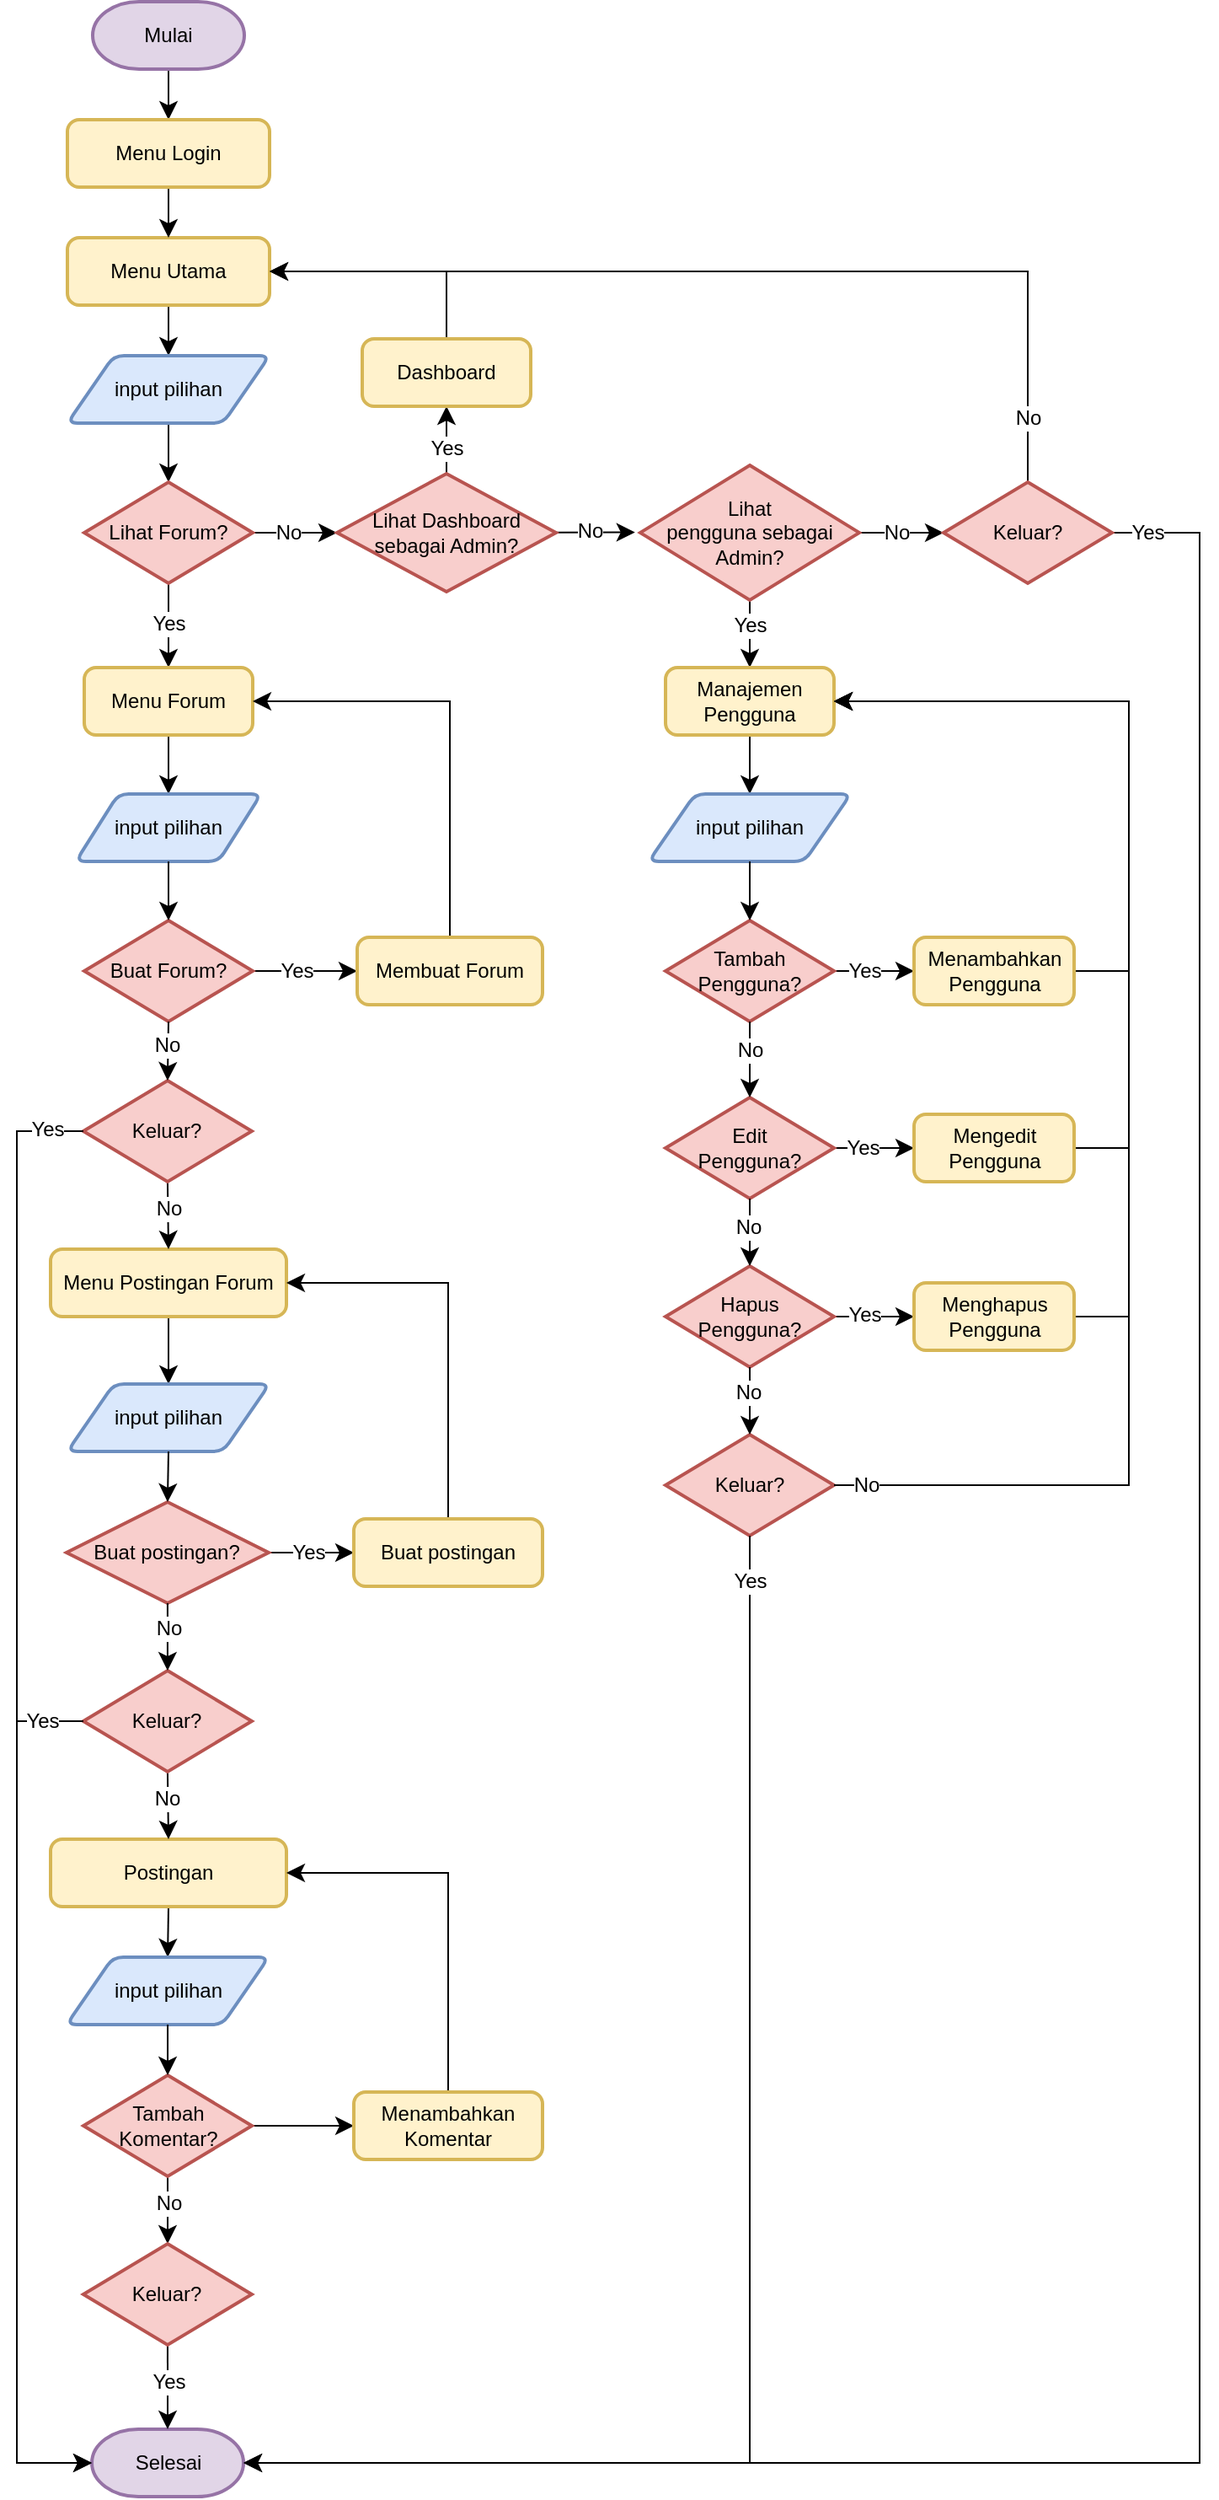 <mxfile version="24.8.0">
  <diagram id="C5RBs43oDa-KdzZeNtuy" name="Page-1">
    <mxGraphModel grid="1" page="1" gridSize="10" guides="1" tooltips="1" connect="1" arrows="1" fold="1" pageScale="1" pageWidth="827" pageHeight="1169" background="none" math="0" shadow="0">
      <root>
        <mxCell id="WIyWlLk6GJQsqaUBKTNV-0" />
        <mxCell id="WIyWlLk6GJQsqaUBKTNV-1" parent="WIyWlLk6GJQsqaUBKTNV-0" />
        <mxCell id="7oODVqWEoE9-mHDGX5qX-141" style="edgeStyle=none;curved=1;rounded=0;orthogonalLoop=1;jettySize=auto;html=1;exitX=0.5;exitY=1;exitDx=0;exitDy=0;exitPerimeter=0;entryX=0.5;entryY=0;entryDx=0;entryDy=0;fontFamily=Helvetica;fontSize=12;fontColor=default;startSize=8;endSize=8;" edge="1" parent="WIyWlLk6GJQsqaUBKTNV-1" source="IvPK4ttRJdL92VeRlG2l-0" target="7oODVqWEoE9-mHDGX5qX-55">
          <mxGeometry relative="1" as="geometry" />
        </mxCell>
        <mxCell id="IvPK4ttRJdL92VeRlG2l-0" value="Mulai" style="strokeWidth=2;html=1;shape=mxgraph.flowchart.terminator;whiteSpace=wrap;fillColor=#e1d5e7;strokeColor=#9673a6;" vertex="1" parent="WIyWlLk6GJQsqaUBKTNV-1">
          <mxGeometry x="113" y="40" width="90" height="40" as="geometry" />
        </mxCell>
        <mxCell id="7oODVqWEoE9-mHDGX5qX-59" style="edgeStyle=orthogonalEdgeStyle;rounded=0;orthogonalLoop=1;jettySize=auto;html=1;exitX=0.5;exitY=1;exitDx=0;exitDy=0;entryX=0.5;entryY=0;entryDx=0;entryDy=0;fontFamily=Helvetica;fontSize=12;fontColor=default;startSize=8;endSize=8;" edge="1" parent="WIyWlLk6GJQsqaUBKTNV-1" source="7oODVqWEoE9-mHDGX5qX-50" target="7oODVqWEoE9-mHDGX5qX-61">
          <mxGeometry relative="1" as="geometry">
            <mxPoint x="158" y="260" as="targetPoint" />
          </mxGeometry>
        </mxCell>
        <mxCell id="7oODVqWEoE9-mHDGX5qX-50" value="Menu Utama" style="rounded=1;whiteSpace=wrap;html=1;absoluteArcSize=1;arcSize=14;strokeWidth=2;strokeColor=#d6b656;align=center;verticalAlign=middle;fontFamily=Helvetica;fontSize=12;fillColor=#fff2cc;" vertex="1" parent="WIyWlLk6GJQsqaUBKTNV-1">
          <mxGeometry x="98" y="180" width="120" height="40" as="geometry" />
        </mxCell>
        <mxCell id="7oODVqWEoE9-mHDGX5qX-57" style="edgeStyle=orthogonalEdgeStyle;rounded=0;orthogonalLoop=1;jettySize=auto;html=1;exitX=0.5;exitY=1;exitDx=0;exitDy=0;entryX=0.5;entryY=0;entryDx=0;entryDy=0;fontFamily=Helvetica;fontSize=12;fontColor=default;startSize=8;endSize=8;" edge="1" parent="WIyWlLk6GJQsqaUBKTNV-1" source="7oODVqWEoE9-mHDGX5qX-55" target="7oODVqWEoE9-mHDGX5qX-50">
          <mxGeometry relative="1" as="geometry" />
        </mxCell>
        <mxCell id="7oODVqWEoE9-mHDGX5qX-55" value="Menu Login" style="rounded=1;whiteSpace=wrap;html=1;absoluteArcSize=1;arcSize=14;strokeWidth=2;strokeColor=#d6b656;align=center;verticalAlign=middle;fontFamily=Helvetica;fontSize=12;fillColor=#fff2cc;" vertex="1" parent="WIyWlLk6GJQsqaUBKTNV-1">
          <mxGeometry x="98" y="110" width="120" height="40" as="geometry" />
        </mxCell>
        <mxCell id="7oODVqWEoE9-mHDGX5qX-56" style="edgeStyle=none;curved=1;rounded=0;orthogonalLoop=1;jettySize=auto;html=1;entryX=0;entryY=0.5;entryDx=0;entryDy=0;fontFamily=Helvetica;fontSize=12;fontColor=default;startSize=8;endSize=8;" edge="1" parent="WIyWlLk6GJQsqaUBKTNV-1" source="7oODVqWEoE9-mHDGX5qX-50" target="7oODVqWEoE9-mHDGX5qX-50">
          <mxGeometry relative="1" as="geometry" />
        </mxCell>
        <mxCell id="7oODVqWEoE9-mHDGX5qX-65" value="" style="edgeStyle=orthogonalEdgeStyle;rounded=0;orthogonalLoop=1;jettySize=auto;html=1;fontFamily=Helvetica;fontSize=12;fontColor=default;startSize=8;endSize=8;" edge="1" parent="WIyWlLk6GJQsqaUBKTNV-1" source="7oODVqWEoE9-mHDGX5qX-61" target="7oODVqWEoE9-mHDGX5qX-64">
          <mxGeometry relative="1" as="geometry" />
        </mxCell>
        <mxCell id="7oODVqWEoE9-mHDGX5qX-61" value="input pilihan" style="shape=parallelogram;html=1;strokeWidth=2;perimeter=parallelogramPerimeter;whiteSpace=wrap;rounded=1;arcSize=12;size=0.23;strokeColor=#6c8ebf;align=center;verticalAlign=middle;fontFamily=Helvetica;fontSize=12;fontColor=default;fillColor=#dae8fc;" vertex="1" parent="WIyWlLk6GJQsqaUBKTNV-1">
          <mxGeometry x="98" y="250" width="120" height="40" as="geometry" />
        </mxCell>
        <mxCell id="7oODVqWEoE9-mHDGX5qX-67" value="" style="edgeStyle=none;curved=1;rounded=0;orthogonalLoop=1;jettySize=auto;html=1;fontFamily=Helvetica;fontSize=12;fontColor=default;startSize=8;endSize=8;" edge="1" parent="WIyWlLk6GJQsqaUBKTNV-1" source="7oODVqWEoE9-mHDGX5qX-64" target="7oODVqWEoE9-mHDGX5qX-66">
          <mxGeometry relative="1" as="geometry" />
        </mxCell>
        <mxCell id="7oODVqWEoE9-mHDGX5qX-73" value="Yes" style="edgeLabel;html=1;align=center;verticalAlign=middle;resizable=0;points=[];fontSize=12;strokeColor=#6c8ebf;strokeWidth=2;fontFamily=Helvetica;fontColor=default;fillColor=#dae8fc;" connectable="0" vertex="1" parent="7oODVqWEoE9-mHDGX5qX-67">
          <mxGeometry x="-0.047" relative="1" as="geometry">
            <mxPoint as="offset" />
          </mxGeometry>
        </mxCell>
        <mxCell id="7oODVqWEoE9-mHDGX5qX-77" value="" style="edgeStyle=none;curved=1;rounded=0;orthogonalLoop=1;jettySize=auto;html=1;fontFamily=Helvetica;fontSize=12;fontColor=default;startSize=8;endSize=8;" edge="1" parent="WIyWlLk6GJQsqaUBKTNV-1" source="7oODVqWEoE9-mHDGX5qX-64" target="7oODVqWEoE9-mHDGX5qX-76">
          <mxGeometry relative="1" as="geometry" />
        </mxCell>
        <mxCell id="7oODVqWEoE9-mHDGX5qX-78" value="No" style="edgeLabel;html=1;align=center;verticalAlign=middle;resizable=0;points=[];fontSize=12;strokeColor=#6c8ebf;strokeWidth=2;fontFamily=Helvetica;fontColor=default;fillColor=#dae8fc;" connectable="0" vertex="1" parent="7oODVqWEoE9-mHDGX5qX-77">
          <mxGeometry x="-0.168" y="-2" relative="1" as="geometry">
            <mxPoint y="-2" as="offset" />
          </mxGeometry>
        </mxCell>
        <mxCell id="7oODVqWEoE9-mHDGX5qX-64" value="Lihat Forum?" style="strokeWidth=2;html=1;shape=mxgraph.flowchart.decision;whiteSpace=wrap;strokeColor=#b85450;align=center;verticalAlign=middle;fontFamily=Helvetica;fontSize=12;fillColor=#f8cecc;" vertex="1" parent="WIyWlLk6GJQsqaUBKTNV-1">
          <mxGeometry x="108" y="325" width="100" height="60" as="geometry" />
        </mxCell>
        <mxCell id="7oODVqWEoE9-mHDGX5qX-148" style="edgeStyle=none;curved=1;rounded=0;orthogonalLoop=1;jettySize=auto;html=1;exitX=0.5;exitY=1;exitDx=0;exitDy=0;entryX=0.5;entryY=0;entryDx=0;entryDy=0;fontFamily=Helvetica;fontSize=12;fontColor=default;startSize=8;endSize=8;" edge="1" parent="WIyWlLk6GJQsqaUBKTNV-1" source="7oODVqWEoE9-mHDGX5qX-66" target="7oODVqWEoE9-mHDGX5qX-147">
          <mxGeometry relative="1" as="geometry" />
        </mxCell>
        <mxCell id="7oODVqWEoE9-mHDGX5qX-66" value="Menu Forum" style="rounded=1;whiteSpace=wrap;html=1;absoluteArcSize=1;arcSize=14;strokeWidth=2;strokeColor=#d6b656;align=center;verticalAlign=middle;fontFamily=Helvetica;fontSize=12;fillColor=#fff2cc;" vertex="1" parent="WIyWlLk6GJQsqaUBKTNV-1">
          <mxGeometry x="108" y="435" width="100" height="40" as="geometry" />
        </mxCell>
        <mxCell id="7oODVqWEoE9-mHDGX5qX-82" value="" style="edgeStyle=none;curved=1;rounded=0;orthogonalLoop=1;jettySize=auto;html=1;fontFamily=Helvetica;fontSize=12;fontColor=default;startSize=8;endSize=8;entryX=-0.024;entryY=0.497;entryDx=0;entryDy=0;entryPerimeter=0;" edge="1" parent="WIyWlLk6GJQsqaUBKTNV-1" source="7oODVqWEoE9-mHDGX5qX-76" target="7oODVqWEoE9-mHDGX5qX-81">
          <mxGeometry relative="1" as="geometry">
            <mxPoint x="438" y="355" as="targetPoint" />
          </mxGeometry>
        </mxCell>
        <mxCell id="7oODVqWEoE9-mHDGX5qX-89" value="No" style="edgeLabel;html=1;align=center;verticalAlign=middle;resizable=0;points=[];fontSize=12;strokeColor=#6c8ebf;strokeWidth=2;fontFamily=Helvetica;fontColor=default;fillColor=#dae8fc;" connectable="0" vertex="1" parent="7oODVqWEoE9-mHDGX5qX-82">
          <mxGeometry x="-0.163" y="1" relative="1" as="geometry">
            <mxPoint as="offset" />
          </mxGeometry>
        </mxCell>
        <mxCell id="7oODVqWEoE9-mHDGX5qX-139" style="edgeStyle=none;curved=1;rounded=0;orthogonalLoop=1;jettySize=auto;html=1;exitX=0.5;exitY=0;exitDx=0;exitDy=0;exitPerimeter=0;entryX=0.5;entryY=1;entryDx=0;entryDy=0;fontFamily=Helvetica;fontSize=12;fontColor=default;startSize=8;endSize=8;" edge="1" parent="WIyWlLk6GJQsqaUBKTNV-1" source="7oODVqWEoE9-mHDGX5qX-76" target="7oODVqWEoE9-mHDGX5qX-79">
          <mxGeometry relative="1" as="geometry" />
        </mxCell>
        <mxCell id="7oODVqWEoE9-mHDGX5qX-140" value="Yes" style="edgeLabel;html=1;align=center;verticalAlign=middle;resizable=0;points=[];fontSize=12;strokeColor=#6c8ebf;strokeWidth=2;fontFamily=Helvetica;fontColor=default;fillColor=#dae8fc;" connectable="0" vertex="1" parent="7oODVqWEoE9-mHDGX5qX-139">
          <mxGeometry x="-0.225" y="1" relative="1" as="geometry">
            <mxPoint x="1" as="offset" />
          </mxGeometry>
        </mxCell>
        <mxCell id="7oODVqWEoE9-mHDGX5qX-76" value="Lihat Dashboard&lt;div&gt;sebagai Admin?&lt;/div&gt;" style="strokeWidth=2;html=1;shape=mxgraph.flowchart.decision;whiteSpace=wrap;strokeColor=#b85450;align=center;verticalAlign=middle;fontFamily=Helvetica;fontSize=12;fillColor=#f8cecc;" vertex="1" parent="WIyWlLk6GJQsqaUBKTNV-1">
          <mxGeometry x="258" y="320" width="130" height="70" as="geometry" />
        </mxCell>
        <mxCell id="7oODVqWEoE9-mHDGX5qX-136" style="edgeStyle=orthogonalEdgeStyle;rounded=0;orthogonalLoop=1;jettySize=auto;html=1;exitX=0.5;exitY=0;exitDx=0;exitDy=0;entryX=1;entryY=0.5;entryDx=0;entryDy=0;fontFamily=Helvetica;fontSize=12;fontColor=default;startSize=8;endSize=8;" edge="1" parent="WIyWlLk6GJQsqaUBKTNV-1" source="7oODVqWEoE9-mHDGX5qX-79" target="7oODVqWEoE9-mHDGX5qX-50">
          <mxGeometry relative="1" as="geometry" />
        </mxCell>
        <mxCell id="7oODVqWEoE9-mHDGX5qX-79" value="Dashboard" style="rounded=1;whiteSpace=wrap;html=1;absoluteArcSize=1;arcSize=14;strokeWidth=2;strokeColor=#d6b656;align=center;verticalAlign=middle;fontFamily=Helvetica;fontSize=12;fillColor=#fff2cc;" vertex="1" parent="WIyWlLk6GJQsqaUBKTNV-1">
          <mxGeometry x="273" y="240" width="100" height="40" as="geometry" />
        </mxCell>
        <mxCell id="7oODVqWEoE9-mHDGX5qX-87" style="edgeStyle=none;curved=1;rounded=0;orthogonalLoop=1;jettySize=auto;html=1;exitX=0.5;exitY=1;exitDx=0;exitDy=0;exitPerimeter=0;fontFamily=Helvetica;fontSize=12;fontColor=default;startSize=8;endSize=8;entryX=0.5;entryY=0;entryDx=0;entryDy=0;" edge="1" parent="WIyWlLk6GJQsqaUBKTNV-1" target="7oODVqWEoE9-mHDGX5qX-86">
          <mxGeometry relative="1" as="geometry">
            <mxPoint x="503" y="395" as="sourcePoint" />
            <mxPoint x="503" y="435" as="targetPoint" />
          </mxGeometry>
        </mxCell>
        <mxCell id="7oODVqWEoE9-mHDGX5qX-114" value="Yes" style="edgeLabel;html=1;align=center;verticalAlign=middle;resizable=0;points=[];fontSize=12;strokeColor=#6c8ebf;strokeWidth=2;fontFamily=Helvetica;fontColor=default;fillColor=#dae8fc;" connectable="0" vertex="1" parent="7oODVqWEoE9-mHDGX5qX-87">
          <mxGeometry x="-0.282" relative="1" as="geometry">
            <mxPoint as="offset" />
          </mxGeometry>
        </mxCell>
        <mxCell id="vf4GyZ15rAA-giuI0tky-5" style="edgeStyle=orthogonalEdgeStyle;rounded=0;orthogonalLoop=1;jettySize=auto;html=1;exitX=0.5;exitY=0;exitDx=0;exitDy=0;exitPerimeter=0;entryX=1;entryY=0.5;entryDx=0;entryDy=0;fontSize=12;startSize=8;endSize=8;" edge="1" parent="WIyWlLk6GJQsqaUBKTNV-1" source="vf4GyZ15rAA-giuI0tky-19" target="7oODVqWEoE9-mHDGX5qX-50">
          <mxGeometry relative="1" as="geometry" />
        </mxCell>
        <mxCell id="vf4GyZ15rAA-giuI0tky-7" value="No" style="edgeLabel;html=1;align=center;verticalAlign=middle;resizable=0;points=[];fontSize=12;" connectable="0" vertex="1" parent="vf4GyZ15rAA-giuI0tky-5">
          <mxGeometry x="-0.868" relative="1" as="geometry">
            <mxPoint as="offset" />
          </mxGeometry>
        </mxCell>
        <mxCell id="vf4GyZ15rAA-giuI0tky-20" value="" style="edgeStyle=none;curved=1;rounded=0;orthogonalLoop=1;jettySize=auto;html=1;fontSize=12;startSize=8;endSize=8;" edge="1" parent="WIyWlLk6GJQsqaUBKTNV-1" source="7oODVqWEoE9-mHDGX5qX-81" target="vf4GyZ15rAA-giuI0tky-19">
          <mxGeometry relative="1" as="geometry" />
        </mxCell>
        <mxCell id="vf4GyZ15rAA-giuI0tky-21" value="No" style="edgeLabel;html=1;align=center;verticalAlign=middle;resizable=0;points=[];fontSize=12;" connectable="0" vertex="1" parent="vf4GyZ15rAA-giuI0tky-20">
          <mxGeometry x="-0.119" relative="1" as="geometry">
            <mxPoint as="offset" />
          </mxGeometry>
        </mxCell>
        <mxCell id="7oODVqWEoE9-mHDGX5qX-81" value="Lihat&lt;div&gt;pengguna sebagai&lt;/div&gt;&lt;div&gt;Admin?&lt;/div&gt;" style="strokeWidth=2;html=1;shape=mxgraph.flowchart.decision;whiteSpace=wrap;strokeColor=#b85450;align=center;verticalAlign=middle;fontFamily=Helvetica;fontSize=12;fillColor=#f8cecc;" vertex="1" parent="WIyWlLk6GJQsqaUBKTNV-1">
          <mxGeometry x="438" y="315" width="130" height="80" as="geometry" />
        </mxCell>
        <mxCell id="7oODVqWEoE9-mHDGX5qX-127" style="edgeStyle=none;curved=1;rounded=0;orthogonalLoop=1;jettySize=auto;html=1;exitX=0.5;exitY=1;exitDx=0;exitDy=0;entryX=0.5;entryY=0;entryDx=0;entryDy=0;fontFamily=Helvetica;fontSize=12;fontColor=default;startSize=8;endSize=8;" edge="1" parent="WIyWlLk6GJQsqaUBKTNV-1" source="7oODVqWEoE9-mHDGX5qX-86">
          <mxGeometry relative="1" as="geometry">
            <mxPoint x="503" y="510" as="targetPoint" />
          </mxGeometry>
        </mxCell>
        <mxCell id="7oODVqWEoE9-mHDGX5qX-86" value="Manajemen Pengguna" style="rounded=1;whiteSpace=wrap;html=1;absoluteArcSize=1;arcSize=14;strokeWidth=2;strokeColor=#d6b656;align=center;verticalAlign=middle;fontFamily=Helvetica;fontSize=12;fillColor=#fff2cc;" vertex="1" parent="WIyWlLk6GJQsqaUBKTNV-1">
          <mxGeometry x="453" y="435" width="100" height="40" as="geometry" />
        </mxCell>
        <mxCell id="7oODVqWEoE9-mHDGX5qX-156" style="edgeStyle=none;curved=1;rounded=0;orthogonalLoop=1;jettySize=auto;html=1;exitX=0.5;exitY=1;exitDx=0;exitDy=0;entryX=0.5;entryY=0;entryDx=0;entryDy=0;fontFamily=Helvetica;fontSize=12;fontColor=default;startSize=8;endSize=8;" edge="1" parent="WIyWlLk6GJQsqaUBKTNV-1" source="7oODVqWEoE9-mHDGX5qX-99" target="7oODVqWEoE9-mHDGX5qX-155">
          <mxGeometry relative="1" as="geometry" />
        </mxCell>
        <mxCell id="7oODVqWEoE9-mHDGX5qX-99" value="Menu Postingan Forum" style="rounded=1;whiteSpace=wrap;html=1;absoluteArcSize=1;arcSize=14;strokeWidth=2;strokeColor=#d6b656;align=center;verticalAlign=middle;fontFamily=Helvetica;fontSize=12;fillColor=#fff2cc;" vertex="1" parent="WIyWlLk6GJQsqaUBKTNV-1">
          <mxGeometry x="88" y="780" width="140" height="40" as="geometry" />
        </mxCell>
        <mxCell id="7oODVqWEoE9-mHDGX5qX-180" style="edgeStyle=none;curved=1;rounded=0;orthogonalLoop=1;jettySize=auto;html=1;exitX=0.5;exitY=1;exitDx=0;exitDy=0;entryX=0.5;entryY=0;entryDx=0;entryDy=0;fontFamily=Helvetica;fontSize=12;fontColor=default;startSize=8;endSize=8;" edge="1" parent="WIyWlLk6GJQsqaUBKTNV-1" source="7oODVqWEoE9-mHDGX5qX-124" target="7oODVqWEoE9-mHDGX5qX-175">
          <mxGeometry relative="1" as="geometry" />
        </mxCell>
        <mxCell id="7oODVqWEoE9-mHDGX5qX-124" value="Postingan" style="rounded=1;whiteSpace=wrap;html=1;absoluteArcSize=1;arcSize=14;strokeWidth=2;strokeColor=#d6b656;align=center;verticalAlign=middle;fontFamily=Helvetica;fontSize=12;fillColor=#fff2cc;" vertex="1" parent="WIyWlLk6GJQsqaUBKTNV-1">
          <mxGeometry x="88" y="1130" width="140" height="40" as="geometry" />
        </mxCell>
        <mxCell id="7oODVqWEoE9-mHDGX5qX-260" style="edgeStyle=none;curved=1;rounded=0;orthogonalLoop=1;jettySize=auto;html=1;exitX=1;exitY=0.5;exitDx=0;exitDy=0;exitPerimeter=0;entryX=0;entryY=0.5;entryDx=0;entryDy=0;fontFamily=Helvetica;fontSize=12;fontColor=default;startSize=8;endSize=8;" edge="1" parent="WIyWlLk6GJQsqaUBKTNV-1" source="7oODVqWEoE9-mHDGX5qX-129" target="7oODVqWEoE9-mHDGX5qX-188">
          <mxGeometry relative="1" as="geometry" />
        </mxCell>
        <mxCell id="vf4GyZ15rAA-giuI0tky-8" value="Yes" style="edgeLabel;html=1;align=center;verticalAlign=middle;resizable=0;points=[];fontSize=12;" connectable="0" vertex="1" parent="7oODVqWEoE9-mHDGX5qX-260">
          <mxGeometry x="-0.236" relative="1" as="geometry">
            <mxPoint as="offset" />
          </mxGeometry>
        </mxCell>
        <mxCell id="7oODVqWEoE9-mHDGX5qX-129" value="Tambah&lt;div&gt;Pengguna?&lt;/div&gt;" style="strokeWidth=2;html=1;shape=mxgraph.flowchart.decision;whiteSpace=wrap;strokeColor=#b85450;align=center;verticalAlign=middle;fontFamily=Helvetica;fontSize=12;fillColor=#f8cecc;" vertex="1" parent="WIyWlLk6GJQsqaUBKTNV-1">
          <mxGeometry x="453" y="585" width="100" height="60" as="geometry" />
        </mxCell>
        <mxCell id="7oODVqWEoE9-mHDGX5qX-131" value="input pilihan" style="shape=parallelogram;html=1;strokeWidth=2;perimeter=parallelogramPerimeter;whiteSpace=wrap;rounded=1;arcSize=12;size=0.23;strokeColor=#6c8ebf;align=center;verticalAlign=middle;fontFamily=Helvetica;fontSize=12;fontColor=default;fillColor=#dae8fc;" vertex="1" parent="WIyWlLk6GJQsqaUBKTNV-1">
          <mxGeometry x="443" y="510" width="120" height="40" as="geometry" />
        </mxCell>
        <mxCell id="7oODVqWEoE9-mHDGX5qX-132" style="edgeStyle=none;curved=1;rounded=0;orthogonalLoop=1;jettySize=auto;html=1;exitX=0.5;exitY=1;exitDx=0;exitDy=0;entryX=0.5;entryY=0;entryDx=0;entryDy=0;entryPerimeter=0;fontFamily=Helvetica;fontSize=12;fontColor=default;startSize=8;endSize=8;" edge="1" parent="WIyWlLk6GJQsqaUBKTNV-1" source="7oODVqWEoE9-mHDGX5qX-131" target="7oODVqWEoE9-mHDGX5qX-129">
          <mxGeometry relative="1" as="geometry" />
        </mxCell>
        <mxCell id="7oODVqWEoE9-mHDGX5qX-151" style="edgeStyle=none;curved=1;rounded=0;orthogonalLoop=1;jettySize=auto;html=1;exitX=1;exitY=0.5;exitDx=0;exitDy=0;exitPerimeter=0;entryX=0;entryY=0.5;entryDx=0;entryDy=0;fontFamily=Helvetica;fontSize=12;fontColor=default;startSize=8;endSize=8;" edge="1" parent="WIyWlLk6GJQsqaUBKTNV-1" source="7oODVqWEoE9-mHDGX5qX-143" target="7oODVqWEoE9-mHDGX5qX-150">
          <mxGeometry relative="1" as="geometry" />
        </mxCell>
        <mxCell id="7oODVqWEoE9-mHDGX5qX-153" value="Yes" style="edgeLabel;html=1;align=center;verticalAlign=middle;resizable=0;points=[];fontSize=12;strokeColor=#6c8ebf;strokeWidth=2;fontFamily=Helvetica;fontColor=default;fillColor=#dae8fc;" connectable="0" vertex="1" parent="7oODVqWEoE9-mHDGX5qX-151">
          <mxGeometry x="-0.075" y="-1" relative="1" as="geometry">
            <mxPoint x="-3" y="-1" as="offset" />
          </mxGeometry>
        </mxCell>
        <mxCell id="7oODVqWEoE9-mHDGX5qX-143" value="Buat Forum?" style="strokeWidth=2;html=1;shape=mxgraph.flowchart.decision;whiteSpace=wrap;strokeColor=#b85450;align=center;verticalAlign=middle;fontFamily=Helvetica;fontSize=12;fillColor=#f8cecc;" vertex="1" parent="WIyWlLk6GJQsqaUBKTNV-1">
          <mxGeometry x="108" y="585" width="100" height="60" as="geometry" />
        </mxCell>
        <mxCell id="7oODVqWEoE9-mHDGX5qX-147" value="input pilihan" style="shape=parallelogram;html=1;strokeWidth=2;perimeter=parallelogramPerimeter;whiteSpace=wrap;rounded=1;arcSize=12;size=0.23;strokeColor=#6c8ebf;align=center;verticalAlign=middle;fontFamily=Helvetica;fontSize=12;fontColor=default;fillColor=#dae8fc;" vertex="1" parent="WIyWlLk6GJQsqaUBKTNV-1">
          <mxGeometry x="103" y="510" width="110" height="40" as="geometry" />
        </mxCell>
        <mxCell id="7oODVqWEoE9-mHDGX5qX-149" style="edgeStyle=none;curved=1;rounded=0;orthogonalLoop=1;jettySize=auto;html=1;exitX=0.5;exitY=1;exitDx=0;exitDy=0;entryX=0.5;entryY=0;entryDx=0;entryDy=0;entryPerimeter=0;fontFamily=Helvetica;fontSize=12;fontColor=default;startSize=8;endSize=8;" edge="1" parent="WIyWlLk6GJQsqaUBKTNV-1" source="7oODVqWEoE9-mHDGX5qX-147" target="7oODVqWEoE9-mHDGX5qX-143">
          <mxGeometry relative="1" as="geometry" />
        </mxCell>
        <mxCell id="7oODVqWEoE9-mHDGX5qX-152" style="edgeStyle=orthogonalEdgeStyle;rounded=0;orthogonalLoop=1;jettySize=auto;html=1;exitX=0.5;exitY=0;exitDx=0;exitDy=0;entryX=1;entryY=0.5;entryDx=0;entryDy=0;fontFamily=Helvetica;fontSize=12;fontColor=default;startSize=8;endSize=8;" edge="1" parent="WIyWlLk6GJQsqaUBKTNV-1" source="7oODVqWEoE9-mHDGX5qX-150" target="7oODVqWEoE9-mHDGX5qX-66">
          <mxGeometry relative="1" as="geometry" />
        </mxCell>
        <mxCell id="7oODVqWEoE9-mHDGX5qX-150" value="Membuat Forum" style="rounded=1;whiteSpace=wrap;html=1;absoluteArcSize=1;arcSize=14;strokeWidth=2;strokeColor=#d6b656;align=center;verticalAlign=middle;fontFamily=Helvetica;fontSize=12;fillColor=#fff2cc;" vertex="1" parent="WIyWlLk6GJQsqaUBKTNV-1">
          <mxGeometry x="270" y="595" width="110" height="40" as="geometry" />
        </mxCell>
        <mxCell id="7oODVqWEoE9-mHDGX5qX-155" value="input pilihan" style="shape=parallelogram;html=1;strokeWidth=2;perimeter=parallelogramPerimeter;whiteSpace=wrap;rounded=1;arcSize=12;size=0.23;strokeColor=#6c8ebf;align=center;verticalAlign=middle;fontFamily=Helvetica;fontSize=12;fontColor=default;fillColor=#dae8fc;" vertex="1" parent="WIyWlLk6GJQsqaUBKTNV-1">
          <mxGeometry x="98" y="860" width="120" height="40" as="geometry" />
        </mxCell>
        <mxCell id="7oODVqWEoE9-mHDGX5qX-166" style="edgeStyle=orthogonalEdgeStyle;rounded=0;orthogonalLoop=1;jettySize=auto;html=1;exitX=1;exitY=0.5;exitDx=0;exitDy=0;exitPerimeter=0;entryX=0;entryY=0.5;entryDx=0;entryDy=0;fontFamily=Helvetica;fontSize=12;fontColor=default;startSize=8;endSize=8;" edge="1" parent="WIyWlLk6GJQsqaUBKTNV-1" source="7oODVqWEoE9-mHDGX5qX-159" target="7oODVqWEoE9-mHDGX5qX-163">
          <mxGeometry relative="1" as="geometry">
            <mxPoint x="253" y="960" as="targetPoint" />
          </mxGeometry>
        </mxCell>
        <mxCell id="7oODVqWEoE9-mHDGX5qX-167" value="Yes" style="edgeLabel;html=1;align=center;verticalAlign=middle;resizable=0;points=[];fontSize=12;strokeColor=#6c8ebf;strokeWidth=2;fontFamily=Helvetica;fontColor=default;fillColor=#dae8fc;" connectable="0" vertex="1" parent="7oODVqWEoE9-mHDGX5qX-166">
          <mxGeometry x="-0.097" relative="1" as="geometry">
            <mxPoint as="offset" />
          </mxGeometry>
        </mxCell>
        <mxCell id="7oODVqWEoE9-mHDGX5qX-159" value="Buat postingan?" style="strokeWidth=2;html=1;shape=mxgraph.flowchart.decision;whiteSpace=wrap;strokeColor=#b85450;align=center;verticalAlign=middle;fontFamily=Helvetica;fontSize=12;fillColor=#f8cecc;" vertex="1" parent="WIyWlLk6GJQsqaUBKTNV-1">
          <mxGeometry x="97.46" y="930" width="120" height="60" as="geometry" />
        </mxCell>
        <mxCell id="7oODVqWEoE9-mHDGX5qX-160" style="edgeStyle=none;curved=1;rounded=0;orthogonalLoop=1;jettySize=auto;html=1;exitX=0.5;exitY=1;exitDx=0;exitDy=0;entryX=0.5;entryY=0;entryDx=0;entryDy=0;entryPerimeter=0;fontFamily=Helvetica;fontSize=12;fontColor=default;startSize=8;endSize=8;" edge="1" parent="WIyWlLk6GJQsqaUBKTNV-1" source="7oODVqWEoE9-mHDGX5qX-155" target="7oODVqWEoE9-mHDGX5qX-159">
          <mxGeometry relative="1" as="geometry" />
        </mxCell>
        <mxCell id="7oODVqWEoE9-mHDGX5qX-165" style="edgeStyle=orthogonalEdgeStyle;rounded=0;orthogonalLoop=1;jettySize=auto;html=1;entryX=1;entryY=0.5;entryDx=0;entryDy=0;fontFamily=Helvetica;fontSize=12;fontColor=default;startSize=8;endSize=8;exitX=0.5;exitY=0;exitDx=0;exitDy=0;" edge="1" parent="WIyWlLk6GJQsqaUBKTNV-1" source="7oODVqWEoE9-mHDGX5qX-163" target="7oODVqWEoE9-mHDGX5qX-99">
          <mxGeometry relative="1" as="geometry">
            <mxPoint x="323" y="940" as="sourcePoint" />
          </mxGeometry>
        </mxCell>
        <mxCell id="7oODVqWEoE9-mHDGX5qX-163" value="Buat postingan" style="rounded=1;whiteSpace=wrap;html=1;absoluteArcSize=1;arcSize=14;strokeWidth=2;strokeColor=#d6b656;align=center;verticalAlign=middle;fontFamily=Helvetica;fontSize=12;fillColor=#fff2cc;" vertex="1" parent="WIyWlLk6GJQsqaUBKTNV-1">
          <mxGeometry x="268" y="940" width="112" height="40" as="geometry" />
        </mxCell>
        <mxCell id="7oODVqWEoE9-mHDGX5qX-175" value="input pilihan" style="shape=parallelogram;html=1;strokeWidth=2;perimeter=parallelogramPerimeter;whiteSpace=wrap;rounded=1;arcSize=12;size=0.23;strokeColor=#6c8ebf;align=center;verticalAlign=middle;fontFamily=Helvetica;fontSize=12;fontColor=default;fillColor=#dae8fc;" vertex="1" parent="WIyWlLk6GJQsqaUBKTNV-1">
          <mxGeometry x="97.52" y="1200" width="120" height="40" as="geometry" />
        </mxCell>
        <mxCell id="vf4GyZ15rAA-giuI0tky-31" value="" style="edgeStyle=none;curved=1;rounded=0;orthogonalLoop=1;jettySize=auto;html=1;fontSize=12;startSize=8;endSize=8;" edge="1" parent="WIyWlLk6GJQsqaUBKTNV-1" source="7oODVqWEoE9-mHDGX5qX-178" target="vf4GyZ15rAA-giuI0tky-30">
          <mxGeometry relative="1" as="geometry" />
        </mxCell>
        <mxCell id="vf4GyZ15rAA-giuI0tky-39" value="No" style="edgeLabel;html=1;align=center;verticalAlign=middle;resizable=0;points=[];fontSize=12;" connectable="0" vertex="1" parent="vf4GyZ15rAA-giuI0tky-31">
          <mxGeometry x="-0.235" relative="1" as="geometry">
            <mxPoint as="offset" />
          </mxGeometry>
        </mxCell>
        <mxCell id="vf4GyZ15rAA-giuI0tky-35" value="" style="edgeStyle=none;curved=1;rounded=0;orthogonalLoop=1;jettySize=auto;html=1;fontSize=12;startSize=8;endSize=8;" edge="1" parent="WIyWlLk6GJQsqaUBKTNV-1" source="7oODVqWEoE9-mHDGX5qX-178" target="vf4GyZ15rAA-giuI0tky-34">
          <mxGeometry relative="1" as="geometry" />
        </mxCell>
        <mxCell id="7oODVqWEoE9-mHDGX5qX-178" value="Tambah&lt;div&gt;Komentar?&lt;/div&gt;" style="strokeWidth=2;html=1;shape=mxgraph.flowchart.decision;whiteSpace=wrap;strokeColor=#b85450;align=center;verticalAlign=middle;fontFamily=Helvetica;fontSize=12;fillColor=#f8cecc;" vertex="1" parent="WIyWlLk6GJQsqaUBKTNV-1">
          <mxGeometry x="107.52" y="1270" width="100" height="60" as="geometry" />
        </mxCell>
        <mxCell id="7oODVqWEoE9-mHDGX5qX-179" style="edgeStyle=none;curved=1;rounded=0;orthogonalLoop=1;jettySize=auto;html=1;exitX=0.5;exitY=1;exitDx=0;exitDy=0;entryX=0.5;entryY=0;entryDx=0;entryDy=0;entryPerimeter=0;fontFamily=Helvetica;fontSize=12;fontColor=default;startSize=8;endSize=8;" edge="1" parent="WIyWlLk6GJQsqaUBKTNV-1" source="7oODVqWEoE9-mHDGX5qX-175" target="7oODVqWEoE9-mHDGX5qX-178">
          <mxGeometry relative="1" as="geometry" />
        </mxCell>
        <mxCell id="7oODVqWEoE9-mHDGX5qX-183" value="Selesai" style="strokeWidth=2;html=1;shape=mxgraph.flowchart.terminator;whiteSpace=wrap;fillColor=#e1d5e7;strokeColor=#9673a6;" vertex="1" parent="WIyWlLk6GJQsqaUBKTNV-1">
          <mxGeometry x="112.52" y="1480" width="90" height="40" as="geometry" />
        </mxCell>
        <mxCell id="vf4GyZ15rAA-giuI0tky-0" style="edgeStyle=orthogonalEdgeStyle;rounded=0;orthogonalLoop=1;jettySize=auto;html=1;entryX=1;entryY=0.5;entryDx=0;entryDy=0;fontSize=12;startSize=8;endSize=8;" edge="1" parent="WIyWlLk6GJQsqaUBKTNV-1" source="7oODVqWEoE9-mHDGX5qX-188" target="7oODVqWEoE9-mHDGX5qX-86">
          <mxGeometry relative="1" as="geometry">
            <Array as="points">
              <mxPoint x="728" y="615" />
              <mxPoint x="728" y="455" />
            </Array>
          </mxGeometry>
        </mxCell>
        <mxCell id="7oODVqWEoE9-mHDGX5qX-188" value="Menambahkan&lt;div&gt;Pengguna&lt;/div&gt;" style="rounded=1;whiteSpace=wrap;html=1;absoluteArcSize=1;arcSize=14;strokeWidth=2;strokeColor=#d6b656;align=center;verticalAlign=middle;fontFamily=Helvetica;fontSize=12;fillColor=#fff2cc;" vertex="1" parent="WIyWlLk6GJQsqaUBKTNV-1">
          <mxGeometry x="600.5" y="595" width="95" height="40" as="geometry" />
        </mxCell>
        <mxCell id="7oODVqWEoE9-mHDGX5qX-261" style="edgeStyle=none;curved=1;rounded=0;orthogonalLoop=1;jettySize=auto;html=1;exitX=1;exitY=0.5;exitDx=0;exitDy=0;exitPerimeter=0;entryX=0;entryY=0.5;entryDx=0;entryDy=0;fontFamily=Helvetica;fontSize=12;fontColor=default;startSize=8;endSize=8;" edge="1" parent="WIyWlLk6GJQsqaUBKTNV-1" source="7oODVqWEoE9-mHDGX5qX-191" target="7oODVqWEoE9-mHDGX5qX-192">
          <mxGeometry relative="1" as="geometry" />
        </mxCell>
        <mxCell id="vf4GyZ15rAA-giuI0tky-10" value="Yes" style="edgeLabel;html=1;align=center;verticalAlign=middle;resizable=0;points=[];fontSize=12;" connectable="0" vertex="1" parent="7oODVqWEoE9-mHDGX5qX-261">
          <mxGeometry x="-0.293" relative="1" as="geometry">
            <mxPoint as="offset" />
          </mxGeometry>
        </mxCell>
        <mxCell id="7oODVqWEoE9-mHDGX5qX-191" value="Edit&lt;div&gt;Pengguna?&lt;/div&gt;" style="strokeWidth=2;html=1;shape=mxgraph.flowchart.decision;whiteSpace=wrap;strokeColor=#b85450;align=center;verticalAlign=middle;fontFamily=Helvetica;fontSize=12;fillColor=#f8cecc;" vertex="1" parent="WIyWlLk6GJQsqaUBKTNV-1">
          <mxGeometry x="453" y="690" width="100" height="60" as="geometry" />
        </mxCell>
        <mxCell id="vf4GyZ15rAA-giuI0tky-1" style="edgeStyle=orthogonalEdgeStyle;rounded=0;orthogonalLoop=1;jettySize=auto;html=1;fontSize=12;startSize=8;endSize=8;entryX=1;entryY=0.5;entryDx=0;entryDy=0;" edge="1" parent="WIyWlLk6GJQsqaUBKTNV-1" source="7oODVqWEoE9-mHDGX5qX-192" target="7oODVqWEoE9-mHDGX5qX-86">
          <mxGeometry relative="1" as="geometry">
            <mxPoint x="558" y="460" as="targetPoint" />
            <Array as="points">
              <mxPoint x="728" y="720" />
              <mxPoint x="728" y="455" />
            </Array>
          </mxGeometry>
        </mxCell>
        <mxCell id="7oODVqWEoE9-mHDGX5qX-192" value="Mengedit&lt;div&gt;Pengguna&lt;/div&gt;" style="rounded=1;whiteSpace=wrap;html=1;absoluteArcSize=1;arcSize=14;strokeWidth=2;strokeColor=#d6b656;align=center;verticalAlign=middle;fontFamily=Helvetica;fontSize=12;fillColor=#fff2cc;" vertex="1" parent="WIyWlLk6GJQsqaUBKTNV-1">
          <mxGeometry x="600.5" y="700" width="95" height="40" as="geometry" />
        </mxCell>
        <mxCell id="7oODVqWEoE9-mHDGX5qX-262" style="edgeStyle=none;curved=1;rounded=0;orthogonalLoop=1;jettySize=auto;html=1;exitX=1;exitY=0.5;exitDx=0;exitDy=0;exitPerimeter=0;entryX=0;entryY=0.5;entryDx=0;entryDy=0;fontFamily=Helvetica;fontSize=12;fontColor=default;startSize=8;endSize=8;" edge="1" parent="WIyWlLk6GJQsqaUBKTNV-1" source="7oODVqWEoE9-mHDGX5qX-194" target="7oODVqWEoE9-mHDGX5qX-195">
          <mxGeometry relative="1" as="geometry" />
        </mxCell>
        <mxCell id="vf4GyZ15rAA-giuI0tky-13" value="Yes" style="edgeLabel;html=1;align=center;verticalAlign=middle;resizable=0;points=[];fontSize=12;" connectable="0" vertex="1" parent="7oODVqWEoE9-mHDGX5qX-262">
          <mxGeometry x="-0.236" y="1" relative="1" as="geometry">
            <mxPoint as="offset" />
          </mxGeometry>
        </mxCell>
        <mxCell id="7oODVqWEoE9-mHDGX5qX-194" value="Hapus&lt;div&gt;Pengguna?&lt;/div&gt;" style="strokeWidth=2;html=1;shape=mxgraph.flowchart.decision;whiteSpace=wrap;strokeColor=#b85450;align=center;verticalAlign=middle;fontFamily=Helvetica;fontSize=12;fillColor=#f8cecc;" vertex="1" parent="WIyWlLk6GJQsqaUBKTNV-1">
          <mxGeometry x="453" y="790" width="100" height="60" as="geometry" />
        </mxCell>
        <mxCell id="vf4GyZ15rAA-giuI0tky-2" style="edgeStyle=orthogonalEdgeStyle;rounded=0;orthogonalLoop=1;jettySize=auto;html=1;exitX=1;exitY=0.5;exitDx=0;exitDy=0;entryX=1;entryY=0.5;entryDx=0;entryDy=0;fontSize=12;startSize=8;endSize=8;" edge="1" parent="WIyWlLk6GJQsqaUBKTNV-1" source="7oODVqWEoE9-mHDGX5qX-195" target="7oODVqWEoE9-mHDGX5qX-86">
          <mxGeometry relative="1" as="geometry">
            <Array as="points">
              <mxPoint x="728" y="820" />
              <mxPoint x="728" y="455" />
            </Array>
          </mxGeometry>
        </mxCell>
        <mxCell id="7oODVqWEoE9-mHDGX5qX-195" value="Menghapus&lt;div&gt;Pengguna&lt;/div&gt;" style="rounded=1;whiteSpace=wrap;html=1;absoluteArcSize=1;arcSize=14;strokeWidth=2;strokeColor=#d6b656;align=center;verticalAlign=middle;fontFamily=Helvetica;fontSize=12;fillColor=#fff2cc;" vertex="1" parent="WIyWlLk6GJQsqaUBKTNV-1">
          <mxGeometry x="600.5" y="800" width="95" height="40" as="geometry" />
        </mxCell>
        <mxCell id="7oODVqWEoE9-mHDGX5qX-209" value="Keluar?" style="strokeWidth=2;html=1;shape=mxgraph.flowchart.decision;whiteSpace=wrap;strokeColor=#b85450;align=center;verticalAlign=middle;fontFamily=Helvetica;fontSize=12;fillColor=#f8cecc;" vertex="1" parent="WIyWlLk6GJQsqaUBKTNV-1">
          <mxGeometry x="453" y="890" width="100" height="60" as="geometry" />
        </mxCell>
        <mxCell id="vf4GyZ15rAA-giuI0tky-4" style="edgeStyle=orthogonalEdgeStyle;rounded=0;orthogonalLoop=1;jettySize=auto;html=1;exitX=1;exitY=0.5;exitDx=0;exitDy=0;entryX=1;entryY=0.5;entryDx=0;entryDy=0;fontSize=12;startSize=8;endSize=8;exitPerimeter=0;" edge="1" parent="WIyWlLk6GJQsqaUBKTNV-1" source="7oODVqWEoE9-mHDGX5qX-209" target="7oODVqWEoE9-mHDGX5qX-86">
          <mxGeometry relative="1" as="geometry">
            <mxPoint x="695.5" y="920" as="sourcePoint" />
            <Array as="points">
              <mxPoint x="728" y="920" />
              <mxPoint x="728" y="455" />
            </Array>
          </mxGeometry>
        </mxCell>
        <mxCell id="vf4GyZ15rAA-giuI0tky-18" value="No" style="edgeLabel;html=1;align=center;verticalAlign=middle;resizable=0;points=[];fontSize=12;" connectable="0" vertex="1" parent="vf4GyZ15rAA-giuI0tky-4">
          <mxGeometry x="-0.953" y="1" relative="1" as="geometry">
            <mxPoint y="1" as="offset" />
          </mxGeometry>
        </mxCell>
        <mxCell id="7oODVqWEoE9-mHDGX5qX-237" style="edgeStyle=none;curved=1;rounded=0;orthogonalLoop=1;jettySize=auto;html=1;exitX=0.5;exitY=1;exitDx=0;exitDy=0;exitPerimeter=0;entryX=0.5;entryY=0;entryDx=0;entryDy=0;fontFamily=Helvetica;fontSize=12;fontColor=default;startSize=8;endSize=8;" edge="1" parent="WIyWlLk6GJQsqaUBKTNV-1" source="7oODVqWEoE9-mHDGX5qX-234" target="7oODVqWEoE9-mHDGX5qX-124">
          <mxGeometry relative="1" as="geometry" />
        </mxCell>
        <mxCell id="7oODVqWEoE9-mHDGX5qX-238" value="No" style="edgeLabel;html=1;align=center;verticalAlign=middle;resizable=0;points=[];fontSize=12;strokeColor=#6c8ebf;strokeWidth=2;fontFamily=Helvetica;fontColor=default;fillColor=#dae8fc;" connectable="0" vertex="1" parent="7oODVqWEoE9-mHDGX5qX-237">
          <mxGeometry x="-0.201" y="-1" relative="1" as="geometry">
            <mxPoint as="offset" />
          </mxGeometry>
        </mxCell>
        <mxCell id="7oODVqWEoE9-mHDGX5qX-234" value="Keluar?" style="strokeWidth=2;html=1;shape=mxgraph.flowchart.decision;whiteSpace=wrap;strokeColor=#b85450;align=center;verticalAlign=middle;fontFamily=Helvetica;fontSize=12;fillColor=#f8cecc;" vertex="1" parent="WIyWlLk6GJQsqaUBKTNV-1">
          <mxGeometry x="107.46" y="1030" width="100" height="60" as="geometry" />
        </mxCell>
        <mxCell id="7oODVqWEoE9-mHDGX5qX-235" style="edgeStyle=none;curved=1;rounded=0;orthogonalLoop=1;jettySize=auto;html=1;exitX=0.5;exitY=1;exitDx=0;exitDy=0;exitPerimeter=0;entryX=0.5;entryY=0;entryDx=0;entryDy=0;entryPerimeter=0;fontFamily=Helvetica;fontSize=12;fontColor=default;startSize=8;endSize=8;" edge="1" parent="WIyWlLk6GJQsqaUBKTNV-1" source="7oODVqWEoE9-mHDGX5qX-159" target="7oODVqWEoE9-mHDGX5qX-234">
          <mxGeometry relative="1" as="geometry" />
        </mxCell>
        <mxCell id="7oODVqWEoE9-mHDGX5qX-239" value="No" style="edgeLabel;html=1;align=center;verticalAlign=middle;resizable=0;points=[];fontSize=12;strokeColor=#6c8ebf;strokeWidth=2;fontFamily=Helvetica;fontColor=default;fillColor=#dae8fc;" connectable="0" vertex="1" parent="7oODVqWEoE9-mHDGX5qX-235">
          <mxGeometry x="-0.067" relative="1" as="geometry">
            <mxPoint y="-4" as="offset" />
          </mxGeometry>
        </mxCell>
        <mxCell id="7oODVqWEoE9-mHDGX5qX-240" style="edgeStyle=orthogonalEdgeStyle;rounded=0;orthogonalLoop=1;jettySize=auto;html=1;exitX=0;exitY=0.5;exitDx=0;exitDy=0;exitPerimeter=0;entryX=0;entryY=0.5;entryDx=0;entryDy=0;entryPerimeter=0;fontFamily=Helvetica;fontSize=12;fontColor=default;startSize=8;endSize=8;" edge="1" parent="WIyWlLk6GJQsqaUBKTNV-1" source="7oODVqWEoE9-mHDGX5qX-234" target="7oODVqWEoE9-mHDGX5qX-183">
          <mxGeometry relative="1" as="geometry">
            <Array as="points">
              <mxPoint x="68" y="1060" />
              <mxPoint x="68" y="1500" />
            </Array>
          </mxGeometry>
        </mxCell>
        <mxCell id="7oODVqWEoE9-mHDGX5qX-248" value="Yes" style="edgeLabel;html=1;align=center;verticalAlign=middle;resizable=0;points=[];fontSize=12;strokeColor=#6c8ebf;strokeWidth=2;fontFamily=Helvetica;fontColor=default;fillColor=#dae8fc;" connectable="0" vertex="1" parent="7oODVqWEoE9-mHDGX5qX-240">
          <mxGeometry x="-0.894" y="1" relative="1" as="geometry">
            <mxPoint x="3" y="-1" as="offset" />
          </mxGeometry>
        </mxCell>
        <mxCell id="7oODVqWEoE9-mHDGX5qX-243" style="edgeStyle=none;curved=1;rounded=0;orthogonalLoop=1;jettySize=auto;html=1;exitX=0.5;exitY=1;exitDx=0;exitDy=0;exitPerimeter=0;entryX=0.5;entryY=0;entryDx=0;entryDy=0;fontFamily=Helvetica;fontSize=12;fontColor=default;startSize=8;endSize=8;" edge="1" parent="WIyWlLk6GJQsqaUBKTNV-1" source="7oODVqWEoE9-mHDGX5qX-241" target="7oODVqWEoE9-mHDGX5qX-99">
          <mxGeometry relative="1" as="geometry" />
        </mxCell>
        <mxCell id="7oODVqWEoE9-mHDGX5qX-247" value="No" style="edgeLabel;html=1;align=center;verticalAlign=middle;resizable=0;points=[];fontSize=12;strokeColor=#6c8ebf;strokeWidth=2;fontFamily=Helvetica;fontColor=default;fillColor=#dae8fc;" connectable="0" vertex="1" parent="7oODVqWEoE9-mHDGX5qX-243">
          <mxGeometry x="-0.234" y="1" relative="1" as="geometry">
            <mxPoint x="-1" as="offset" />
          </mxGeometry>
        </mxCell>
        <mxCell id="7oODVqWEoE9-mHDGX5qX-241" value="Keluar?" style="strokeWidth=2;html=1;shape=mxgraph.flowchart.decision;whiteSpace=wrap;strokeColor=#b85450;align=center;verticalAlign=middle;fontFamily=Helvetica;fontSize=12;fillColor=#f8cecc;" vertex="1" parent="WIyWlLk6GJQsqaUBKTNV-1">
          <mxGeometry x="107.46" y="680" width="100" height="60" as="geometry" />
        </mxCell>
        <mxCell id="7oODVqWEoE9-mHDGX5qX-245" style="edgeStyle=orthogonalEdgeStyle;rounded=0;orthogonalLoop=1;jettySize=auto;html=1;exitX=0;exitY=0.5;exitDx=0;exitDy=0;exitPerimeter=0;entryX=0;entryY=0.5;entryDx=0;entryDy=0;entryPerimeter=0;fontFamily=Helvetica;fontSize=12;fontColor=default;startSize=8;endSize=8;" edge="1" parent="WIyWlLk6GJQsqaUBKTNV-1" source="7oODVqWEoE9-mHDGX5qX-241" target="7oODVqWEoE9-mHDGX5qX-183">
          <mxGeometry relative="1" as="geometry">
            <Array as="points">
              <mxPoint x="68" y="710" />
              <mxPoint x="68" y="1500" />
            </Array>
          </mxGeometry>
        </mxCell>
        <mxCell id="7oODVqWEoE9-mHDGX5qX-246" value="Yes" style="edgeLabel;html=1;align=center;verticalAlign=middle;resizable=0;points=[];fontSize=12;strokeColor=#6c8ebf;strokeWidth=2;fontFamily=Helvetica;fontColor=default;fillColor=#dae8fc;" connectable="0" vertex="1" parent="7oODVqWEoE9-mHDGX5qX-245">
          <mxGeometry x="-0.95" y="-1" relative="1" as="geometry">
            <mxPoint as="offset" />
          </mxGeometry>
        </mxCell>
        <mxCell id="7oODVqWEoE9-mHDGX5qX-253" style="edgeStyle=none;curved=1;rounded=0;orthogonalLoop=1;jettySize=auto;html=1;exitX=0.5;exitY=1;exitDx=0;exitDy=0;exitPerimeter=0;entryX=0.5;entryY=0;entryDx=0;entryDy=0;entryPerimeter=0;fontFamily=Helvetica;fontSize=12;fontColor=default;startSize=8;endSize=8;" edge="1" parent="WIyWlLk6GJQsqaUBKTNV-1" source="7oODVqWEoE9-mHDGX5qX-143" target="7oODVqWEoE9-mHDGX5qX-241">
          <mxGeometry relative="1" as="geometry" />
        </mxCell>
        <mxCell id="7oODVqWEoE9-mHDGX5qX-254" value="No" style="edgeLabel;html=1;align=center;verticalAlign=middle;resizable=0;points=[];fontSize=12;strokeColor=#6c8ebf;strokeWidth=2;fontFamily=Helvetica;fontColor=default;fillColor=#dae8fc;" connectable="0" vertex="1" parent="7oODVqWEoE9-mHDGX5qX-253">
          <mxGeometry x="-0.19" y="-1" relative="1" as="geometry">
            <mxPoint as="offset" />
          </mxGeometry>
        </mxCell>
        <mxCell id="7oODVqWEoE9-mHDGX5qX-256" style="edgeStyle=none;curved=1;rounded=0;orthogonalLoop=1;jettySize=auto;html=1;exitX=0.5;exitY=1;exitDx=0;exitDy=0;exitPerimeter=0;entryX=0.5;entryY=0;entryDx=0;entryDy=0;entryPerimeter=0;fontFamily=Helvetica;fontSize=12;fontColor=default;startSize=8;endSize=8;" edge="1" parent="WIyWlLk6GJQsqaUBKTNV-1" source="7oODVqWEoE9-mHDGX5qX-129" target="7oODVqWEoE9-mHDGX5qX-191">
          <mxGeometry relative="1" as="geometry" />
        </mxCell>
        <mxCell id="vf4GyZ15rAA-giuI0tky-9" value="No" style="edgeLabel;html=1;align=center;verticalAlign=middle;resizable=0;points=[];fontSize=12;" connectable="0" vertex="1" parent="7oODVqWEoE9-mHDGX5qX-256">
          <mxGeometry x="-0.247" relative="1" as="geometry">
            <mxPoint as="offset" />
          </mxGeometry>
        </mxCell>
        <mxCell id="7oODVqWEoE9-mHDGX5qX-257" style="edgeStyle=none;curved=1;rounded=0;orthogonalLoop=1;jettySize=auto;html=1;exitX=0.5;exitY=1;exitDx=0;exitDy=0;exitPerimeter=0;entryX=0.5;entryY=0;entryDx=0;entryDy=0;entryPerimeter=0;fontFamily=Helvetica;fontSize=12;fontColor=default;startSize=8;endSize=8;" edge="1" parent="WIyWlLk6GJQsqaUBKTNV-1" source="7oODVqWEoE9-mHDGX5qX-191" target="7oODVqWEoE9-mHDGX5qX-194">
          <mxGeometry relative="1" as="geometry" />
        </mxCell>
        <mxCell id="vf4GyZ15rAA-giuI0tky-12" value="No" style="edgeLabel;html=1;align=center;verticalAlign=middle;resizable=0;points=[];fontSize=12;" connectable="0" vertex="1" parent="7oODVqWEoE9-mHDGX5qX-257">
          <mxGeometry x="-0.17" y="-1" relative="1" as="geometry">
            <mxPoint as="offset" />
          </mxGeometry>
        </mxCell>
        <mxCell id="7oODVqWEoE9-mHDGX5qX-258" style="edgeStyle=none;curved=1;rounded=0;orthogonalLoop=1;jettySize=auto;html=1;exitX=0.5;exitY=1;exitDx=0;exitDy=0;exitPerimeter=0;entryX=0.5;entryY=0;entryDx=0;entryDy=0;entryPerimeter=0;fontFamily=Helvetica;fontSize=12;fontColor=default;startSize=8;endSize=8;" edge="1" parent="WIyWlLk6GJQsqaUBKTNV-1" source="7oODVqWEoE9-mHDGX5qX-194" target="7oODVqWEoE9-mHDGX5qX-209">
          <mxGeometry relative="1" as="geometry" />
        </mxCell>
        <mxCell id="vf4GyZ15rAA-giuI0tky-14" value="No" style="edgeLabel;html=1;align=center;verticalAlign=middle;resizable=0;points=[];fontSize=12;" connectable="0" vertex="1" parent="7oODVqWEoE9-mHDGX5qX-258">
          <mxGeometry x="-0.27" y="-1" relative="1" as="geometry">
            <mxPoint as="offset" />
          </mxGeometry>
        </mxCell>
        <mxCell id="7oODVqWEoE9-mHDGX5qX-265" style="edgeStyle=orthogonalEdgeStyle;rounded=0;orthogonalLoop=1;jettySize=auto;html=1;exitX=0.5;exitY=1;exitDx=0;exitDy=0;exitPerimeter=0;entryX=1;entryY=0.5;entryDx=0;entryDy=0;entryPerimeter=0;fontFamily=Helvetica;fontSize=12;fontColor=default;startSize=8;endSize=8;" edge="1" parent="WIyWlLk6GJQsqaUBKTNV-1" source="7oODVqWEoE9-mHDGX5qX-209" target="7oODVqWEoE9-mHDGX5qX-183">
          <mxGeometry relative="1" as="geometry">
            <mxPoint x="503" y="1050" as="sourcePoint" />
          </mxGeometry>
        </mxCell>
        <mxCell id="vf4GyZ15rAA-giuI0tky-17" value="Yes" style="edgeLabel;html=1;align=center;verticalAlign=middle;resizable=0;points=[];fontSize=12;" connectable="0" vertex="1" parent="7oODVqWEoE9-mHDGX5qX-265">
          <mxGeometry x="-0.936" relative="1" as="geometry">
            <mxPoint as="offset" />
          </mxGeometry>
        </mxCell>
        <mxCell id="vf4GyZ15rAA-giuI0tky-22" style="edgeStyle=orthogonalEdgeStyle;rounded=0;orthogonalLoop=1;jettySize=auto;html=1;exitX=1;exitY=0.5;exitDx=0;exitDy=0;exitPerimeter=0;fontSize=12;startSize=8;endSize=8;entryX=1;entryY=0.5;entryDx=0;entryDy=0;entryPerimeter=0;" edge="1" parent="WIyWlLk6GJQsqaUBKTNV-1" source="vf4GyZ15rAA-giuI0tky-19" target="7oODVqWEoE9-mHDGX5qX-183">
          <mxGeometry relative="1" as="geometry">
            <mxPoint x="298" y="1256.154" as="targetPoint" />
            <Array as="points">
              <mxPoint x="770" y="355" />
              <mxPoint x="770" y="1500" />
            </Array>
          </mxGeometry>
        </mxCell>
        <mxCell id="vf4GyZ15rAA-giuI0tky-23" value="Yes" style="edgeLabel;html=1;align=center;verticalAlign=middle;resizable=0;points=[];fontSize=12;" connectable="0" vertex="1" parent="vf4GyZ15rAA-giuI0tky-22">
          <mxGeometry x="-0.976" relative="1" as="geometry">
            <mxPoint as="offset" />
          </mxGeometry>
        </mxCell>
        <mxCell id="vf4GyZ15rAA-giuI0tky-19" value="Keluar?" style="strokeWidth=2;html=1;shape=mxgraph.flowchart.decision;whiteSpace=wrap;strokeColor=#b85450;align=center;verticalAlign=middle;fontFamily=Helvetica;fontSize=12;fillColor=#f8cecc;" vertex="1" parent="WIyWlLk6GJQsqaUBKTNV-1">
          <mxGeometry x="618" y="325" width="100" height="60" as="geometry" />
        </mxCell>
        <mxCell id="vf4GyZ15rAA-giuI0tky-37" value="" style="edgeStyle=none;curved=1;rounded=0;orthogonalLoop=1;jettySize=auto;html=1;fontSize=12;startSize=8;endSize=8;" edge="1" parent="WIyWlLk6GJQsqaUBKTNV-1" source="vf4GyZ15rAA-giuI0tky-30" target="7oODVqWEoE9-mHDGX5qX-183">
          <mxGeometry relative="1" as="geometry" />
        </mxCell>
        <mxCell id="vf4GyZ15rAA-giuI0tky-40" value="Yes" style="edgeLabel;html=1;align=center;verticalAlign=middle;resizable=0;points=[];fontSize=12;" connectable="0" vertex="1" parent="vf4GyZ15rAA-giuI0tky-37">
          <mxGeometry x="-0.141" relative="1" as="geometry">
            <mxPoint as="offset" />
          </mxGeometry>
        </mxCell>
        <mxCell id="vf4GyZ15rAA-giuI0tky-30" value="Keluar?" style="strokeWidth=2;html=1;shape=mxgraph.flowchart.decision;whiteSpace=wrap;strokeColor=#b85450;align=center;verticalAlign=middle;fontFamily=Helvetica;fontSize=12;fillColor=#f8cecc;" vertex="1" parent="WIyWlLk6GJQsqaUBKTNV-1">
          <mxGeometry x="107.46" y="1370" width="100" height="60" as="geometry" />
        </mxCell>
        <mxCell id="vf4GyZ15rAA-giuI0tky-36" style="edgeStyle=orthogonalEdgeStyle;rounded=0;orthogonalLoop=1;jettySize=auto;html=1;exitX=0.5;exitY=0;exitDx=0;exitDy=0;entryX=1;entryY=0.5;entryDx=0;entryDy=0;fontSize=12;startSize=8;endSize=8;" edge="1" parent="WIyWlLk6GJQsqaUBKTNV-1" source="vf4GyZ15rAA-giuI0tky-34" target="7oODVqWEoE9-mHDGX5qX-124">
          <mxGeometry relative="1" as="geometry" />
        </mxCell>
        <mxCell id="vf4GyZ15rAA-giuI0tky-34" value="Menambahkan&lt;div&gt;Komentar&lt;/div&gt;" style="rounded=1;whiteSpace=wrap;html=1;absoluteArcSize=1;arcSize=14;strokeWidth=2;strokeColor=#d6b656;align=center;verticalAlign=middle;fontFamily=Helvetica;fontSize=12;fillColor=#fff2cc;" vertex="1" parent="WIyWlLk6GJQsqaUBKTNV-1">
          <mxGeometry x="268" y="1280" width="112" height="40" as="geometry" />
        </mxCell>
      </root>
    </mxGraphModel>
  </diagram>
</mxfile>
